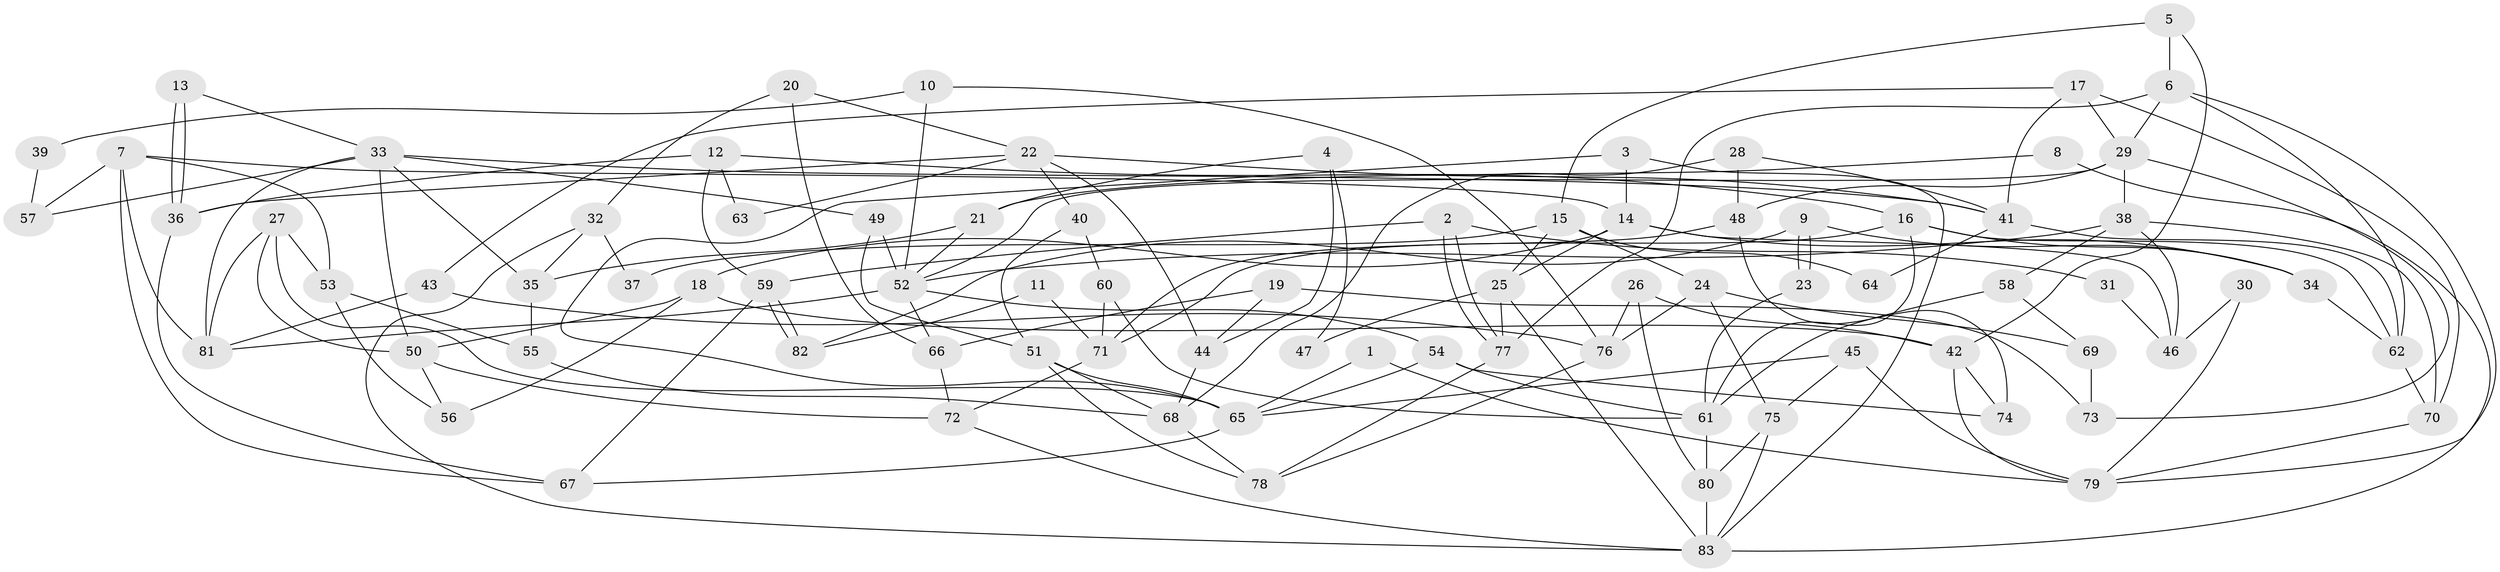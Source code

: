// Generated by graph-tools (version 1.1) at 2025/36/03/09/25 02:36:13]
// undirected, 83 vertices, 166 edges
graph export_dot {
graph [start="1"]
  node [color=gray90,style=filled];
  1;
  2;
  3;
  4;
  5;
  6;
  7;
  8;
  9;
  10;
  11;
  12;
  13;
  14;
  15;
  16;
  17;
  18;
  19;
  20;
  21;
  22;
  23;
  24;
  25;
  26;
  27;
  28;
  29;
  30;
  31;
  32;
  33;
  34;
  35;
  36;
  37;
  38;
  39;
  40;
  41;
  42;
  43;
  44;
  45;
  46;
  47;
  48;
  49;
  50;
  51;
  52;
  53;
  54;
  55;
  56;
  57;
  58;
  59;
  60;
  61;
  62;
  63;
  64;
  65;
  66;
  67;
  68;
  69;
  70;
  71;
  72;
  73;
  74;
  75;
  76;
  77;
  78;
  79;
  80;
  81;
  82;
  83;
  1 -- 65;
  1 -- 79;
  2 -- 77;
  2 -- 77;
  2 -- 59;
  2 -- 31;
  3 -- 83;
  3 -- 14;
  3 -- 65;
  4 -- 21;
  4 -- 44;
  4 -- 47;
  5 -- 42;
  5 -- 6;
  5 -- 15;
  6 -- 62;
  6 -- 29;
  6 -- 77;
  6 -- 79;
  7 -- 14;
  7 -- 53;
  7 -- 57;
  7 -- 67;
  7 -- 81;
  8 -- 21;
  8 -- 83;
  9 -- 23;
  9 -- 23;
  9 -- 34;
  9 -- 82;
  10 -- 76;
  10 -- 52;
  10 -- 39;
  11 -- 82;
  11 -- 71;
  12 -- 16;
  12 -- 36;
  12 -- 59;
  12 -- 63;
  13 -- 33;
  13 -- 36;
  13 -- 36;
  14 -- 18;
  14 -- 25;
  14 -- 34;
  14 -- 46;
  15 -- 25;
  15 -- 24;
  15 -- 37;
  15 -- 64;
  16 -- 34;
  16 -- 71;
  16 -- 61;
  16 -- 62;
  17 -- 70;
  17 -- 43;
  17 -- 29;
  17 -- 41;
  18 -- 42;
  18 -- 50;
  18 -- 56;
  19 -- 66;
  19 -- 73;
  19 -- 44;
  20 -- 22;
  20 -- 66;
  20 -- 32;
  21 -- 35;
  21 -- 52;
  22 -- 41;
  22 -- 36;
  22 -- 40;
  22 -- 44;
  22 -- 63;
  23 -- 61;
  24 -- 75;
  24 -- 69;
  24 -- 76;
  25 -- 77;
  25 -- 83;
  25 -- 47;
  26 -- 80;
  26 -- 76;
  26 -- 42;
  27 -- 81;
  27 -- 65;
  27 -- 50;
  27 -- 53;
  28 -- 68;
  28 -- 48;
  28 -- 41;
  29 -- 52;
  29 -- 38;
  29 -- 48;
  29 -- 73;
  30 -- 79;
  30 -- 46;
  31 -- 46;
  32 -- 35;
  32 -- 37;
  32 -- 83;
  33 -- 49;
  33 -- 41;
  33 -- 35;
  33 -- 50;
  33 -- 57;
  33 -- 81;
  34 -- 62;
  35 -- 55;
  36 -- 67;
  38 -- 52;
  38 -- 46;
  38 -- 58;
  38 -- 70;
  39 -- 57;
  40 -- 51;
  40 -- 60;
  41 -- 62;
  41 -- 64;
  42 -- 79;
  42 -- 74;
  43 -- 76;
  43 -- 81;
  44 -- 68;
  45 -- 65;
  45 -- 79;
  45 -- 75;
  48 -- 74;
  48 -- 71;
  49 -- 51;
  49 -- 52;
  50 -- 56;
  50 -- 72;
  51 -- 68;
  51 -- 65;
  51 -- 78;
  52 -- 54;
  52 -- 81;
  52 -- 66;
  53 -- 56;
  53 -- 55;
  54 -- 61;
  54 -- 65;
  54 -- 74;
  55 -- 68;
  58 -- 61;
  58 -- 69;
  59 -- 82;
  59 -- 82;
  59 -- 67;
  60 -- 61;
  60 -- 71;
  61 -- 80;
  62 -- 70;
  65 -- 67;
  66 -- 72;
  68 -- 78;
  69 -- 73;
  70 -- 79;
  71 -- 72;
  72 -- 83;
  75 -- 83;
  75 -- 80;
  76 -- 78;
  77 -- 78;
  80 -- 83;
}
